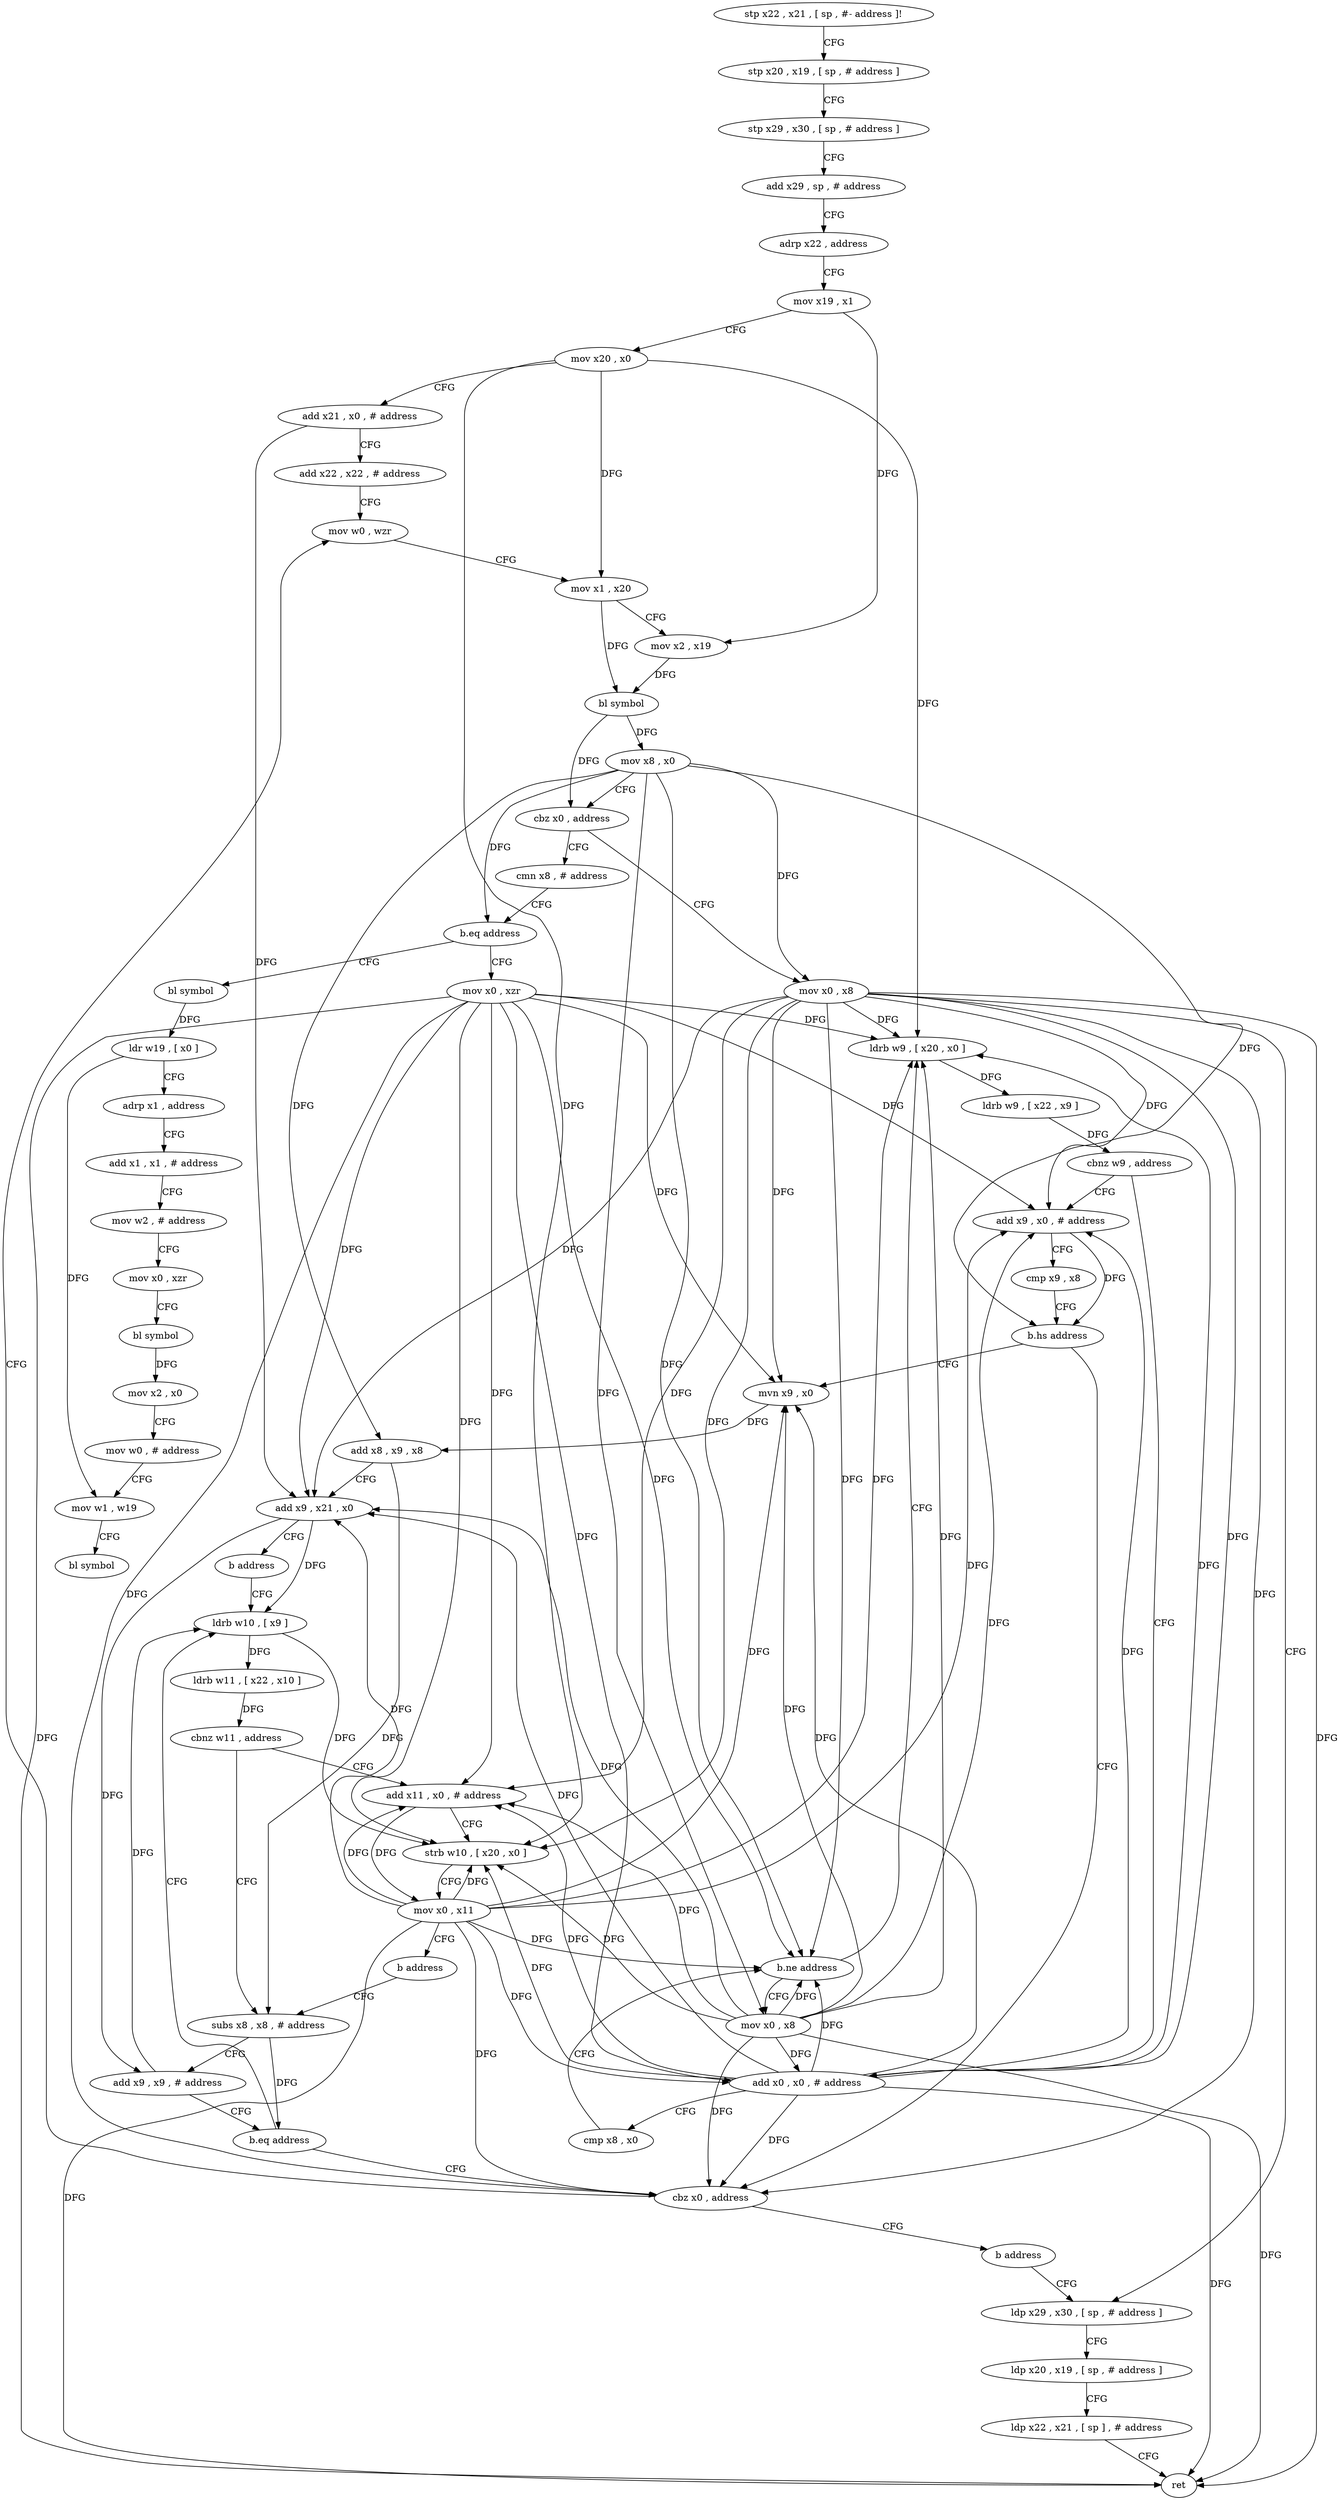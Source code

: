 digraph "func" {
"4207652" [label = "stp x22 , x21 , [ sp , #- address ]!" ]
"4207656" [label = "stp x20 , x19 , [ sp , # address ]" ]
"4207660" [label = "stp x29 , x30 , [ sp , # address ]" ]
"4207664" [label = "add x29 , sp , # address" ]
"4207668" [label = "adrp x22 , address" ]
"4207672" [label = "mov x19 , x1" ]
"4207676" [label = "mov x20 , x0" ]
"4207680" [label = "add x21 , x0 , # address" ]
"4207684" [label = "add x22 , x22 , # address" ]
"4207688" [label = "mov w0 , wzr" ]
"4207828" [label = "mov x0 , x8" ]
"4207832" [label = "ldp x29 , x30 , [ sp , # address ]" ]
"4207712" [label = "cmn x8 , # address" ]
"4207716" [label = "b.eq address" ]
"4207848" [label = "bl symbol" ]
"4207720" [label = "mov x0 , xzr" ]
"4207852" [label = "ldr w19 , [ x0 ]" ]
"4207856" [label = "adrp x1 , address" ]
"4207860" [label = "add x1 , x1 , # address" ]
"4207864" [label = "mov w2 , # address" ]
"4207868" [label = "mov x0 , xzr" ]
"4207872" [label = "bl symbol" ]
"4207876" [label = "mov x2 , x0" ]
"4207880" [label = "mov w0 , # address" ]
"4207884" [label = "mov w1 , w19" ]
"4207888" [label = "bl symbol" ]
"4207724" [label = "ldrb w9 , [ x20 , x0 ]" ]
"4207752" [label = "add x9 , x0 , # address" ]
"4207756" [label = "cmp x9 , x8" ]
"4207760" [label = "b.hs address" ]
"4207820" [label = "cbz x0 , address" ]
"4207764" [label = "mvn x9 , x0" ]
"4207736" [label = "add x0 , x0 , # address" ]
"4207740" [label = "cmp x8 , x0" ]
"4207744" [label = "b.ne address" ]
"4207748" [label = "mov x0 , x8" ]
"4207824" [label = "b address" ]
"4207768" [label = "add x8 , x9 , x8" ]
"4207772" [label = "add x9 , x21 , x0" ]
"4207776" [label = "b address" ]
"4207792" [label = "ldrb w10 , [ x9 ]" ]
"4207728" [label = "ldrb w9 , [ x22 , x9 ]" ]
"4207732" [label = "cbnz w9 , address" ]
"4207692" [label = "mov x1 , x20" ]
"4207696" [label = "mov x2 , x19" ]
"4207700" [label = "bl symbol" ]
"4207704" [label = "mov x8 , x0" ]
"4207708" [label = "cbz x0 , address" ]
"4207796" [label = "ldrb w11 , [ x22 , x10 ]" ]
"4207800" [label = "cbnz w11 , address" ]
"4207780" [label = "subs x8 , x8 , # address" ]
"4207804" [label = "add x11 , x0 , # address" ]
"4207836" [label = "ldp x20 , x19 , [ sp , # address ]" ]
"4207840" [label = "ldp x22 , x21 , [ sp ] , # address" ]
"4207844" [label = "ret" ]
"4207784" [label = "add x9 , x9 , # address" ]
"4207788" [label = "b.eq address" ]
"4207808" [label = "strb w10 , [ x20 , x0 ]" ]
"4207812" [label = "mov x0 , x11" ]
"4207816" [label = "b address" ]
"4207652" -> "4207656" [ label = "CFG" ]
"4207656" -> "4207660" [ label = "CFG" ]
"4207660" -> "4207664" [ label = "CFG" ]
"4207664" -> "4207668" [ label = "CFG" ]
"4207668" -> "4207672" [ label = "CFG" ]
"4207672" -> "4207676" [ label = "CFG" ]
"4207672" -> "4207696" [ label = "DFG" ]
"4207676" -> "4207680" [ label = "CFG" ]
"4207676" -> "4207692" [ label = "DFG" ]
"4207676" -> "4207724" [ label = "DFG" ]
"4207676" -> "4207808" [ label = "DFG" ]
"4207680" -> "4207684" [ label = "CFG" ]
"4207680" -> "4207772" [ label = "DFG" ]
"4207684" -> "4207688" [ label = "CFG" ]
"4207688" -> "4207692" [ label = "CFG" ]
"4207828" -> "4207832" [ label = "CFG" ]
"4207828" -> "4207844" [ label = "DFG" ]
"4207828" -> "4207724" [ label = "DFG" ]
"4207828" -> "4207752" [ label = "DFG" ]
"4207828" -> "4207736" [ label = "DFG" ]
"4207828" -> "4207744" [ label = "DFG" ]
"4207828" -> "4207820" [ label = "DFG" ]
"4207828" -> "4207764" [ label = "DFG" ]
"4207828" -> "4207772" [ label = "DFG" ]
"4207828" -> "4207804" [ label = "DFG" ]
"4207828" -> "4207808" [ label = "DFG" ]
"4207832" -> "4207836" [ label = "CFG" ]
"4207712" -> "4207716" [ label = "CFG" ]
"4207716" -> "4207848" [ label = "CFG" ]
"4207716" -> "4207720" [ label = "CFG" ]
"4207848" -> "4207852" [ label = "DFG" ]
"4207720" -> "4207724" [ label = "DFG" ]
"4207720" -> "4207844" [ label = "DFG" ]
"4207720" -> "4207752" [ label = "DFG" ]
"4207720" -> "4207736" [ label = "DFG" ]
"4207720" -> "4207744" [ label = "DFG" ]
"4207720" -> "4207820" [ label = "DFG" ]
"4207720" -> "4207764" [ label = "DFG" ]
"4207720" -> "4207772" [ label = "DFG" ]
"4207720" -> "4207804" [ label = "DFG" ]
"4207720" -> "4207808" [ label = "DFG" ]
"4207852" -> "4207856" [ label = "CFG" ]
"4207852" -> "4207884" [ label = "DFG" ]
"4207856" -> "4207860" [ label = "CFG" ]
"4207860" -> "4207864" [ label = "CFG" ]
"4207864" -> "4207868" [ label = "CFG" ]
"4207868" -> "4207872" [ label = "CFG" ]
"4207872" -> "4207876" [ label = "DFG" ]
"4207876" -> "4207880" [ label = "CFG" ]
"4207880" -> "4207884" [ label = "CFG" ]
"4207884" -> "4207888" [ label = "CFG" ]
"4207724" -> "4207728" [ label = "DFG" ]
"4207752" -> "4207756" [ label = "CFG" ]
"4207752" -> "4207760" [ label = "DFG" ]
"4207756" -> "4207760" [ label = "CFG" ]
"4207760" -> "4207820" [ label = "CFG" ]
"4207760" -> "4207764" [ label = "CFG" ]
"4207820" -> "4207688" [ label = "CFG" ]
"4207820" -> "4207824" [ label = "CFG" ]
"4207764" -> "4207768" [ label = "DFG" ]
"4207736" -> "4207740" [ label = "CFG" ]
"4207736" -> "4207724" [ label = "DFG" ]
"4207736" -> "4207752" [ label = "DFG" ]
"4207736" -> "4207844" [ label = "DFG" ]
"4207736" -> "4207744" [ label = "DFG" ]
"4207736" -> "4207820" [ label = "DFG" ]
"4207736" -> "4207764" [ label = "DFG" ]
"4207736" -> "4207772" [ label = "DFG" ]
"4207736" -> "4207804" [ label = "DFG" ]
"4207736" -> "4207808" [ label = "DFG" ]
"4207740" -> "4207744" [ label = "CFG" ]
"4207744" -> "4207724" [ label = "CFG" ]
"4207744" -> "4207748" [ label = "CFG" ]
"4207748" -> "4207752" [ label = "DFG" ]
"4207748" -> "4207724" [ label = "DFG" ]
"4207748" -> "4207736" [ label = "DFG" ]
"4207748" -> "4207744" [ label = "DFG" ]
"4207748" -> "4207820" [ label = "DFG" ]
"4207748" -> "4207764" [ label = "DFG" ]
"4207748" -> "4207772" [ label = "DFG" ]
"4207748" -> "4207844" [ label = "DFG" ]
"4207748" -> "4207804" [ label = "DFG" ]
"4207748" -> "4207808" [ label = "DFG" ]
"4207824" -> "4207832" [ label = "CFG" ]
"4207768" -> "4207772" [ label = "CFG" ]
"4207768" -> "4207780" [ label = "DFG" ]
"4207772" -> "4207776" [ label = "CFG" ]
"4207772" -> "4207792" [ label = "DFG" ]
"4207772" -> "4207784" [ label = "DFG" ]
"4207776" -> "4207792" [ label = "CFG" ]
"4207792" -> "4207796" [ label = "DFG" ]
"4207792" -> "4207808" [ label = "DFG" ]
"4207728" -> "4207732" [ label = "DFG" ]
"4207732" -> "4207752" [ label = "CFG" ]
"4207732" -> "4207736" [ label = "CFG" ]
"4207692" -> "4207696" [ label = "CFG" ]
"4207692" -> "4207700" [ label = "DFG" ]
"4207696" -> "4207700" [ label = "DFG" ]
"4207700" -> "4207704" [ label = "DFG" ]
"4207700" -> "4207708" [ label = "DFG" ]
"4207704" -> "4207708" [ label = "CFG" ]
"4207704" -> "4207828" [ label = "DFG" ]
"4207704" -> "4207716" [ label = "DFG" ]
"4207704" -> "4207760" [ label = "DFG" ]
"4207704" -> "4207744" [ label = "DFG" ]
"4207704" -> "4207768" [ label = "DFG" ]
"4207704" -> "4207748" [ label = "DFG" ]
"4207708" -> "4207828" [ label = "CFG" ]
"4207708" -> "4207712" [ label = "CFG" ]
"4207796" -> "4207800" [ label = "DFG" ]
"4207800" -> "4207780" [ label = "CFG" ]
"4207800" -> "4207804" [ label = "CFG" ]
"4207780" -> "4207784" [ label = "CFG" ]
"4207780" -> "4207788" [ label = "DFG" ]
"4207804" -> "4207808" [ label = "CFG" ]
"4207804" -> "4207812" [ label = "DFG" ]
"4207836" -> "4207840" [ label = "CFG" ]
"4207840" -> "4207844" [ label = "CFG" ]
"4207784" -> "4207788" [ label = "CFG" ]
"4207784" -> "4207792" [ label = "DFG" ]
"4207788" -> "4207820" [ label = "CFG" ]
"4207788" -> "4207792" [ label = "CFG" ]
"4207808" -> "4207812" [ label = "CFG" ]
"4207812" -> "4207816" [ label = "CFG" ]
"4207812" -> "4207724" [ label = "DFG" ]
"4207812" -> "4207752" [ label = "DFG" ]
"4207812" -> "4207736" [ label = "DFG" ]
"4207812" -> "4207744" [ label = "DFG" ]
"4207812" -> "4207820" [ label = "DFG" ]
"4207812" -> "4207764" [ label = "DFG" ]
"4207812" -> "4207772" [ label = "DFG" ]
"4207812" -> "4207804" [ label = "DFG" ]
"4207812" -> "4207844" [ label = "DFG" ]
"4207812" -> "4207808" [ label = "DFG" ]
"4207816" -> "4207780" [ label = "CFG" ]
}
